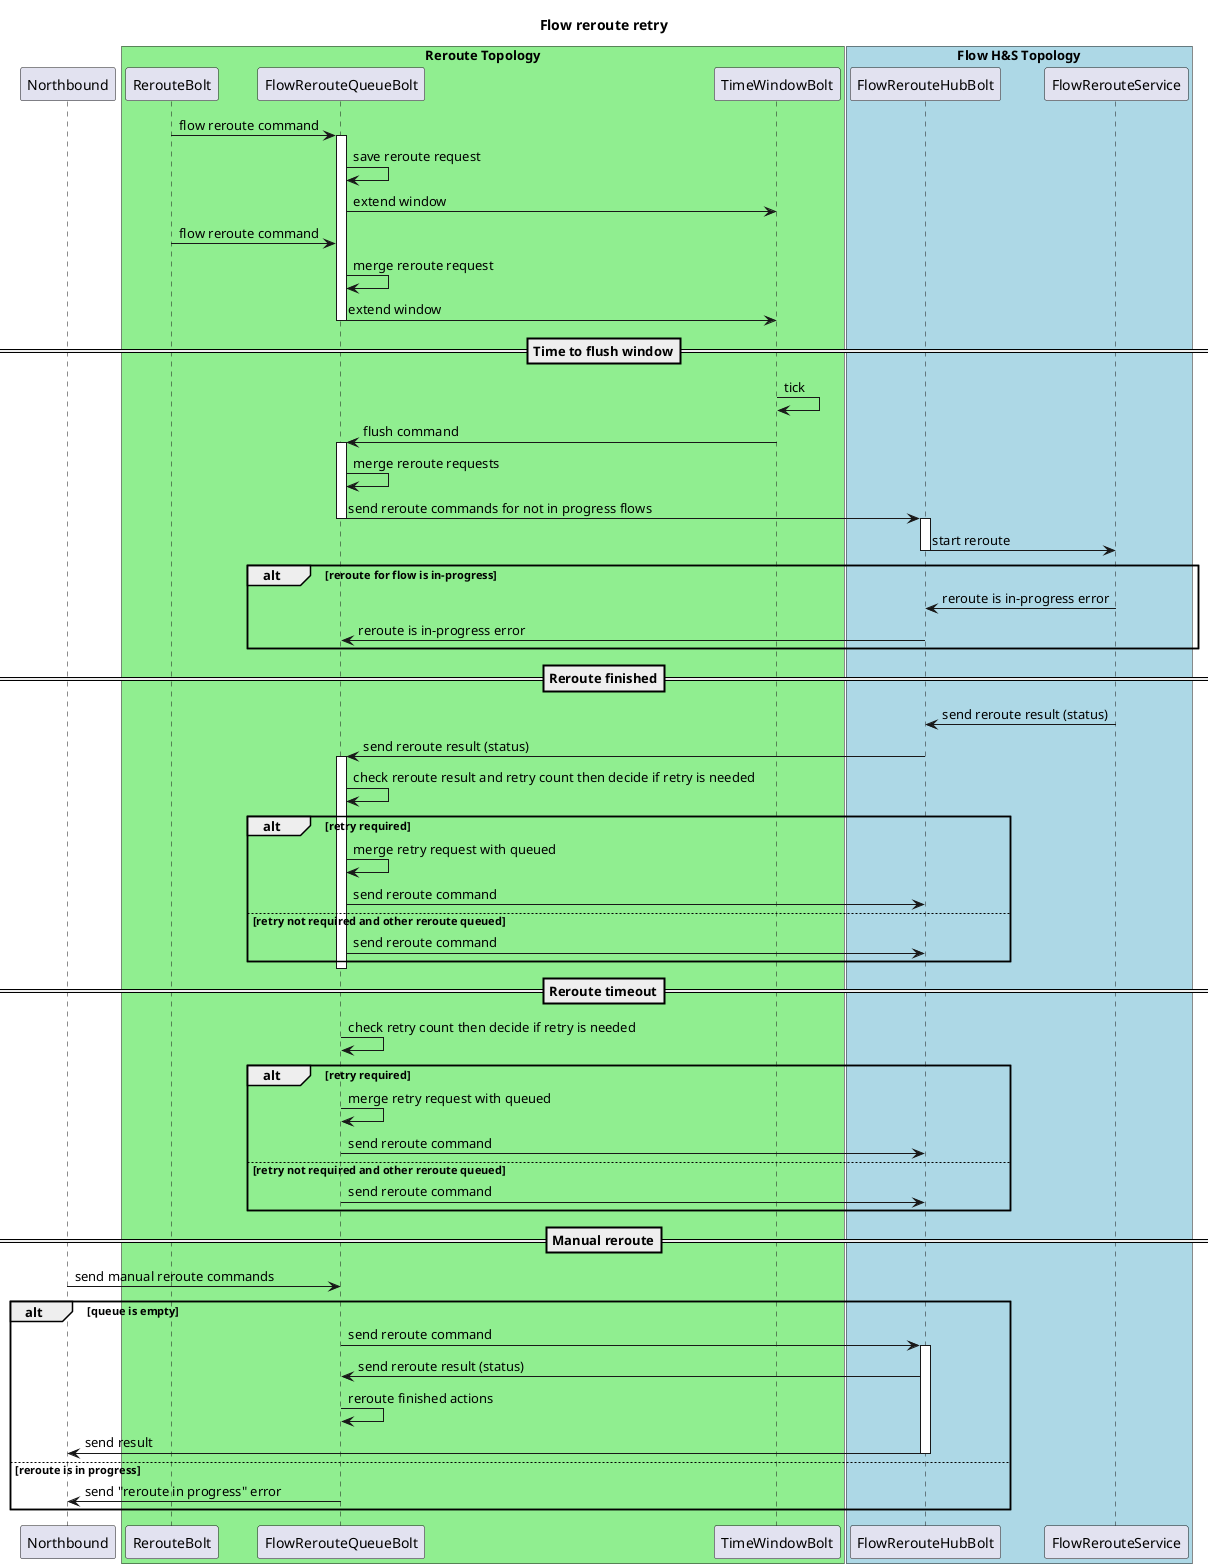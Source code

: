 @startuml
title Flow reroute retry

participant Northbound
box "Reroute Topology" #LightGreen
    participant RerouteBolt
    participant FlowRerouteQueueBolt
    participant TimeWindowBolt
end box
box "Flow H&S Topology" #LightBlue
    participant FlowRerouteHubBolt
    participant FlowRerouteService
end box

    RerouteBolt -> FlowRerouteQueueBolt : flow reroute command

activate FlowRerouteQueueBolt
    FlowRerouteQueueBolt -> FlowRerouteQueueBolt : save reroute request
    FlowRerouteQueueBolt -> TimeWindowBolt : extend window
    RerouteBolt -> FlowRerouteQueueBolt : flow reroute command
    FlowRerouteQueueBolt -> FlowRerouteQueueBolt : merge reroute request
    FlowRerouteQueueBolt -> TimeWindowBolt : extend window
deactivate FlowRerouteQueueBolt

==Time to flush window==
    TimeWindowBolt -> TimeWindowBolt : tick
    TimeWindowBolt -> FlowRerouteQueueBolt : flush command
activate FlowRerouteQueueBolt
    FlowRerouteQueueBolt -> FlowRerouteQueueBolt : merge reroute requests
    FlowRerouteQueueBolt -> FlowRerouteHubBolt : send reroute commands for not in progress flows
deactivate FlowRerouteQueueBolt

activate FlowRerouteHubBolt
    FlowRerouteHubBolt -> FlowRerouteService : start reroute
deactivate FlowRerouteHubBolt

alt reroute for flow is in-progress
    FlowRerouteService -> FlowRerouteHubBolt : reroute is in-progress error
    FlowRerouteHubBolt -> FlowRerouteQueueBolt : reroute is in-progress error
end

==Reroute finished==
    FlowRerouteService -> FlowRerouteHubBolt : send reroute result (status)
    FlowRerouteHubBolt -> FlowRerouteQueueBolt : send reroute result (status)

activate FlowRerouteQueueBolt
    FlowRerouteQueueBolt -> FlowRerouteQueueBolt : check reroute result and retry count then decide if retry is needed
alt retry required
    FlowRerouteQueueBolt -> FlowRerouteQueueBolt : merge retry request with queued
    FlowRerouteQueueBolt -> FlowRerouteHubBolt : send reroute command
else retry not required and other reroute queued
    FlowRerouteQueueBolt -> FlowRerouteHubBolt : send reroute command
end
deactivate FlowRerouteQueueBolt

==Reroute timeout==
    FlowRerouteQueueBolt -> FlowRerouteQueueBolt : check retry count then decide if retry is needed
alt retry required
    FlowRerouteQueueBolt -> FlowRerouteQueueBolt : merge retry request with queued
    FlowRerouteQueueBolt -> FlowRerouteHubBolt : send reroute command
else retry not required and other reroute queued
    FlowRerouteQueueBolt -> FlowRerouteHubBolt : send reroute command
end

==Manual reroute==
    Northbound -> FlowRerouteQueueBolt : send manual reroute commands
alt queue is empty
    FlowRerouteQueueBolt -> FlowRerouteHubBolt : send reroute command
activate FlowRerouteHubBolt
    FlowRerouteHubBolt -> FlowRerouteQueueBolt : send reroute result (status)
    FlowRerouteQueueBolt -> FlowRerouteQueueBolt : reroute finished actions
    FlowRerouteHubBolt -> Northbound : send result
deactivate FlowRerouteHubBolt
else reroute is in progress
    FlowRerouteQueueBolt -> Northbound : send "reroute in progress" error
end

@enduml
